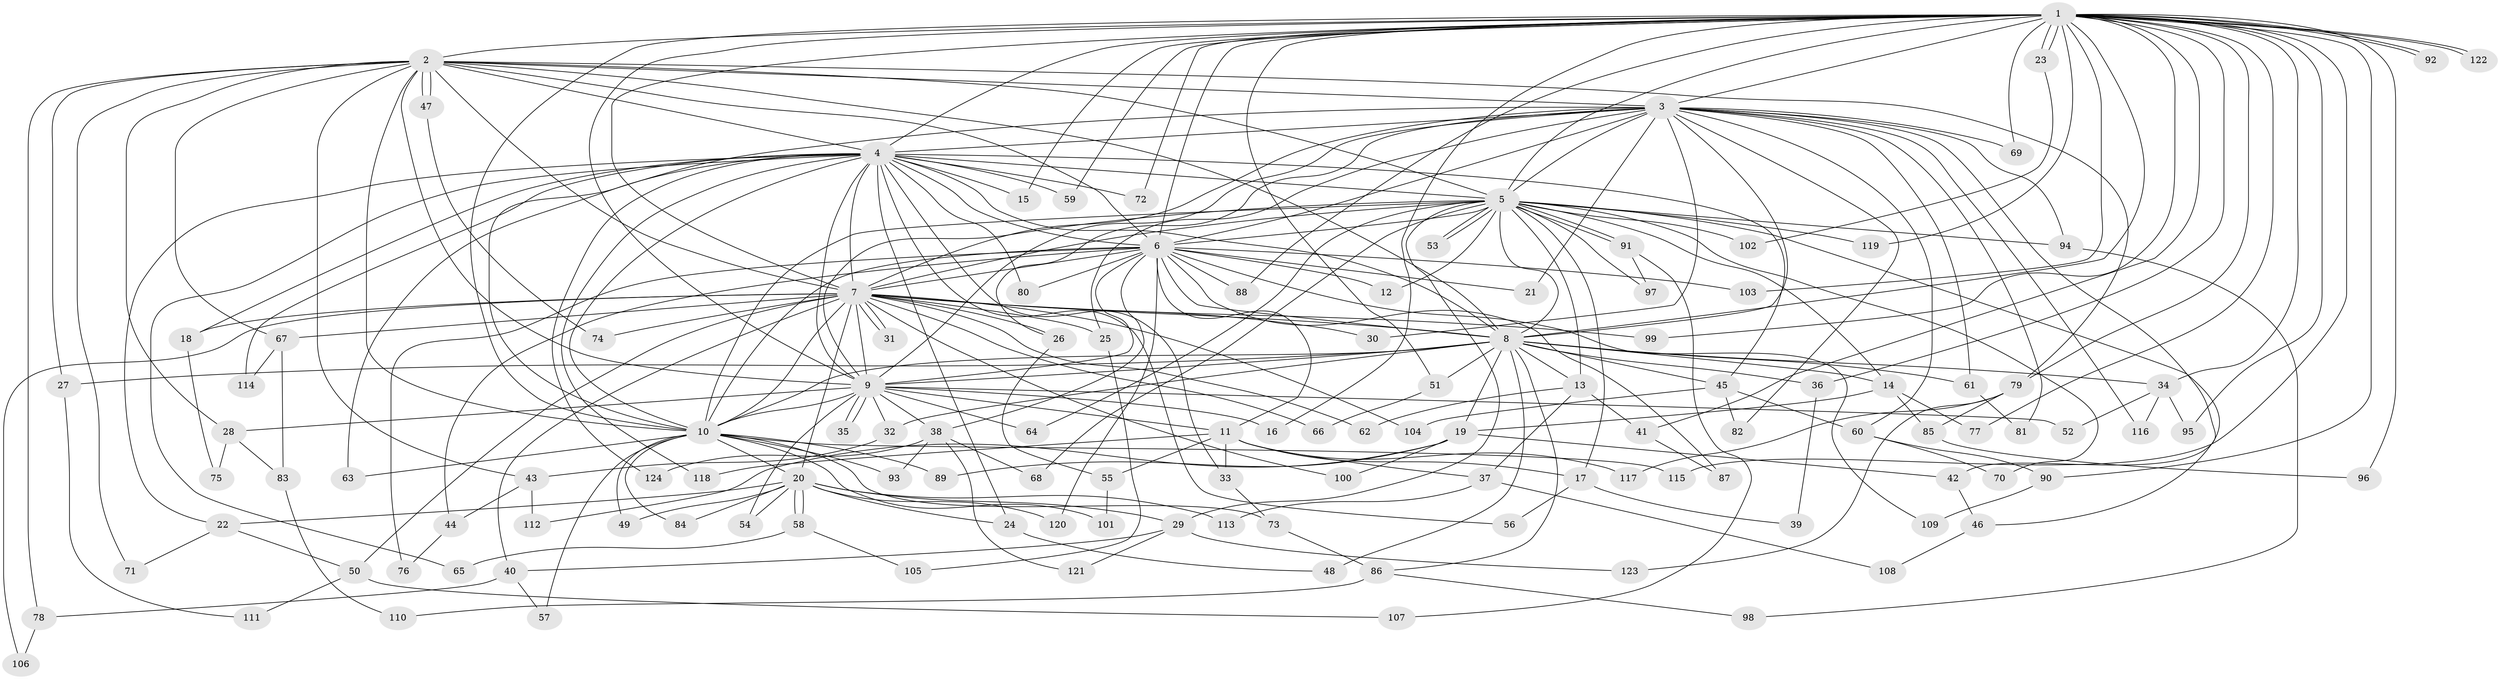 // coarse degree distribution, {30: 0.010416666666666666, 28: 0.010416666666666666, 19: 0.010416666666666666, 22: 0.010416666666666666, 21: 0.010416666666666666, 25: 0.010416666666666666, 20: 0.010416666666666666, 16: 0.010416666666666666, 17: 0.010416666666666666, 10: 0.010416666666666666, 2: 0.5520833333333334, 5: 0.041666666666666664, 6: 0.03125, 3: 0.14583333333333334, 15: 0.010416666666666666, 4: 0.10416666666666667, 7: 0.010416666666666666}
// Generated by graph-tools (version 1.1) at 2025/51/02/27/25 19:51:51]
// undirected, 124 vertices, 273 edges
graph export_dot {
graph [start="1"]
  node [color=gray90,style=filled];
  1;
  2;
  3;
  4;
  5;
  6;
  7;
  8;
  9;
  10;
  11;
  12;
  13;
  14;
  15;
  16;
  17;
  18;
  19;
  20;
  21;
  22;
  23;
  24;
  25;
  26;
  27;
  28;
  29;
  30;
  31;
  32;
  33;
  34;
  35;
  36;
  37;
  38;
  39;
  40;
  41;
  42;
  43;
  44;
  45;
  46;
  47;
  48;
  49;
  50;
  51;
  52;
  53;
  54;
  55;
  56;
  57;
  58;
  59;
  60;
  61;
  62;
  63;
  64;
  65;
  66;
  67;
  68;
  69;
  70;
  71;
  72;
  73;
  74;
  75;
  76;
  77;
  78;
  79;
  80;
  81;
  82;
  83;
  84;
  85;
  86;
  87;
  88;
  89;
  90;
  91;
  92;
  93;
  94;
  95;
  96;
  97;
  98;
  99;
  100;
  101;
  102;
  103;
  104;
  105;
  106;
  107;
  108;
  109;
  110;
  111;
  112;
  113;
  114;
  115;
  116;
  117;
  118;
  119;
  120;
  121;
  122;
  123;
  124;
  1 -- 2;
  1 -- 3;
  1 -- 4;
  1 -- 5;
  1 -- 6;
  1 -- 7;
  1 -- 8;
  1 -- 9;
  1 -- 10;
  1 -- 15;
  1 -- 16;
  1 -- 23;
  1 -- 23;
  1 -- 34;
  1 -- 36;
  1 -- 41;
  1 -- 51;
  1 -- 59;
  1 -- 69;
  1 -- 72;
  1 -- 77;
  1 -- 79;
  1 -- 88;
  1 -- 90;
  1 -- 92;
  1 -- 92;
  1 -- 95;
  1 -- 96;
  1 -- 99;
  1 -- 103;
  1 -- 115;
  1 -- 119;
  1 -- 122;
  1 -- 122;
  2 -- 3;
  2 -- 4;
  2 -- 5;
  2 -- 6;
  2 -- 7;
  2 -- 8;
  2 -- 9;
  2 -- 10;
  2 -- 27;
  2 -- 28;
  2 -- 43;
  2 -- 47;
  2 -- 47;
  2 -- 67;
  2 -- 71;
  2 -- 78;
  2 -- 79;
  3 -- 4;
  3 -- 5;
  3 -- 6;
  3 -- 7;
  3 -- 8;
  3 -- 9;
  3 -- 10;
  3 -- 21;
  3 -- 25;
  3 -- 26;
  3 -- 30;
  3 -- 42;
  3 -- 60;
  3 -- 61;
  3 -- 69;
  3 -- 81;
  3 -- 82;
  3 -- 94;
  3 -- 116;
  4 -- 5;
  4 -- 6;
  4 -- 7;
  4 -- 8;
  4 -- 9;
  4 -- 10;
  4 -- 15;
  4 -- 18;
  4 -- 22;
  4 -- 24;
  4 -- 33;
  4 -- 45;
  4 -- 56;
  4 -- 59;
  4 -- 63;
  4 -- 65;
  4 -- 72;
  4 -- 80;
  4 -- 114;
  4 -- 118;
  4 -- 124;
  5 -- 6;
  5 -- 7;
  5 -- 8;
  5 -- 9;
  5 -- 10;
  5 -- 12;
  5 -- 13;
  5 -- 14;
  5 -- 17;
  5 -- 29;
  5 -- 46;
  5 -- 53;
  5 -- 53;
  5 -- 64;
  5 -- 68;
  5 -- 70;
  5 -- 91;
  5 -- 91;
  5 -- 94;
  5 -- 97;
  5 -- 102;
  5 -- 119;
  6 -- 7;
  6 -- 8;
  6 -- 9;
  6 -- 10;
  6 -- 11;
  6 -- 12;
  6 -- 21;
  6 -- 38;
  6 -- 44;
  6 -- 76;
  6 -- 80;
  6 -- 87;
  6 -- 88;
  6 -- 103;
  6 -- 109;
  6 -- 120;
  7 -- 8;
  7 -- 9;
  7 -- 10;
  7 -- 18;
  7 -- 20;
  7 -- 25;
  7 -- 26;
  7 -- 30;
  7 -- 31;
  7 -- 31;
  7 -- 40;
  7 -- 50;
  7 -- 62;
  7 -- 66;
  7 -- 67;
  7 -- 74;
  7 -- 99;
  7 -- 100;
  7 -- 104;
  7 -- 106;
  8 -- 9;
  8 -- 10;
  8 -- 13;
  8 -- 14;
  8 -- 19;
  8 -- 27;
  8 -- 32;
  8 -- 34;
  8 -- 36;
  8 -- 45;
  8 -- 48;
  8 -- 51;
  8 -- 61;
  8 -- 86;
  9 -- 10;
  9 -- 11;
  9 -- 16;
  9 -- 28;
  9 -- 32;
  9 -- 35;
  9 -- 35;
  9 -- 38;
  9 -- 52;
  9 -- 54;
  9 -- 64;
  10 -- 20;
  10 -- 49;
  10 -- 57;
  10 -- 63;
  10 -- 73;
  10 -- 84;
  10 -- 89;
  10 -- 93;
  10 -- 101;
  10 -- 115;
  11 -- 17;
  11 -- 33;
  11 -- 37;
  11 -- 55;
  11 -- 117;
  11 -- 118;
  13 -- 37;
  13 -- 41;
  13 -- 62;
  14 -- 19;
  14 -- 77;
  14 -- 85;
  17 -- 39;
  17 -- 56;
  18 -- 75;
  19 -- 42;
  19 -- 89;
  19 -- 100;
  19 -- 112;
  20 -- 22;
  20 -- 24;
  20 -- 29;
  20 -- 49;
  20 -- 54;
  20 -- 58;
  20 -- 58;
  20 -- 84;
  20 -- 113;
  20 -- 120;
  22 -- 50;
  22 -- 71;
  23 -- 102;
  24 -- 48;
  25 -- 105;
  26 -- 55;
  27 -- 111;
  28 -- 75;
  28 -- 83;
  29 -- 40;
  29 -- 121;
  29 -- 123;
  32 -- 43;
  33 -- 73;
  34 -- 52;
  34 -- 95;
  34 -- 116;
  36 -- 39;
  37 -- 108;
  37 -- 113;
  38 -- 68;
  38 -- 93;
  38 -- 121;
  38 -- 124;
  40 -- 57;
  40 -- 78;
  41 -- 87;
  42 -- 46;
  43 -- 44;
  43 -- 112;
  44 -- 76;
  45 -- 60;
  45 -- 82;
  45 -- 104;
  46 -- 108;
  47 -- 74;
  50 -- 107;
  50 -- 111;
  51 -- 66;
  55 -- 101;
  58 -- 65;
  58 -- 105;
  60 -- 70;
  60 -- 90;
  61 -- 81;
  67 -- 83;
  67 -- 114;
  73 -- 86;
  78 -- 106;
  79 -- 85;
  79 -- 117;
  79 -- 123;
  83 -- 110;
  85 -- 96;
  86 -- 98;
  86 -- 110;
  90 -- 109;
  91 -- 97;
  91 -- 107;
  94 -- 98;
}
